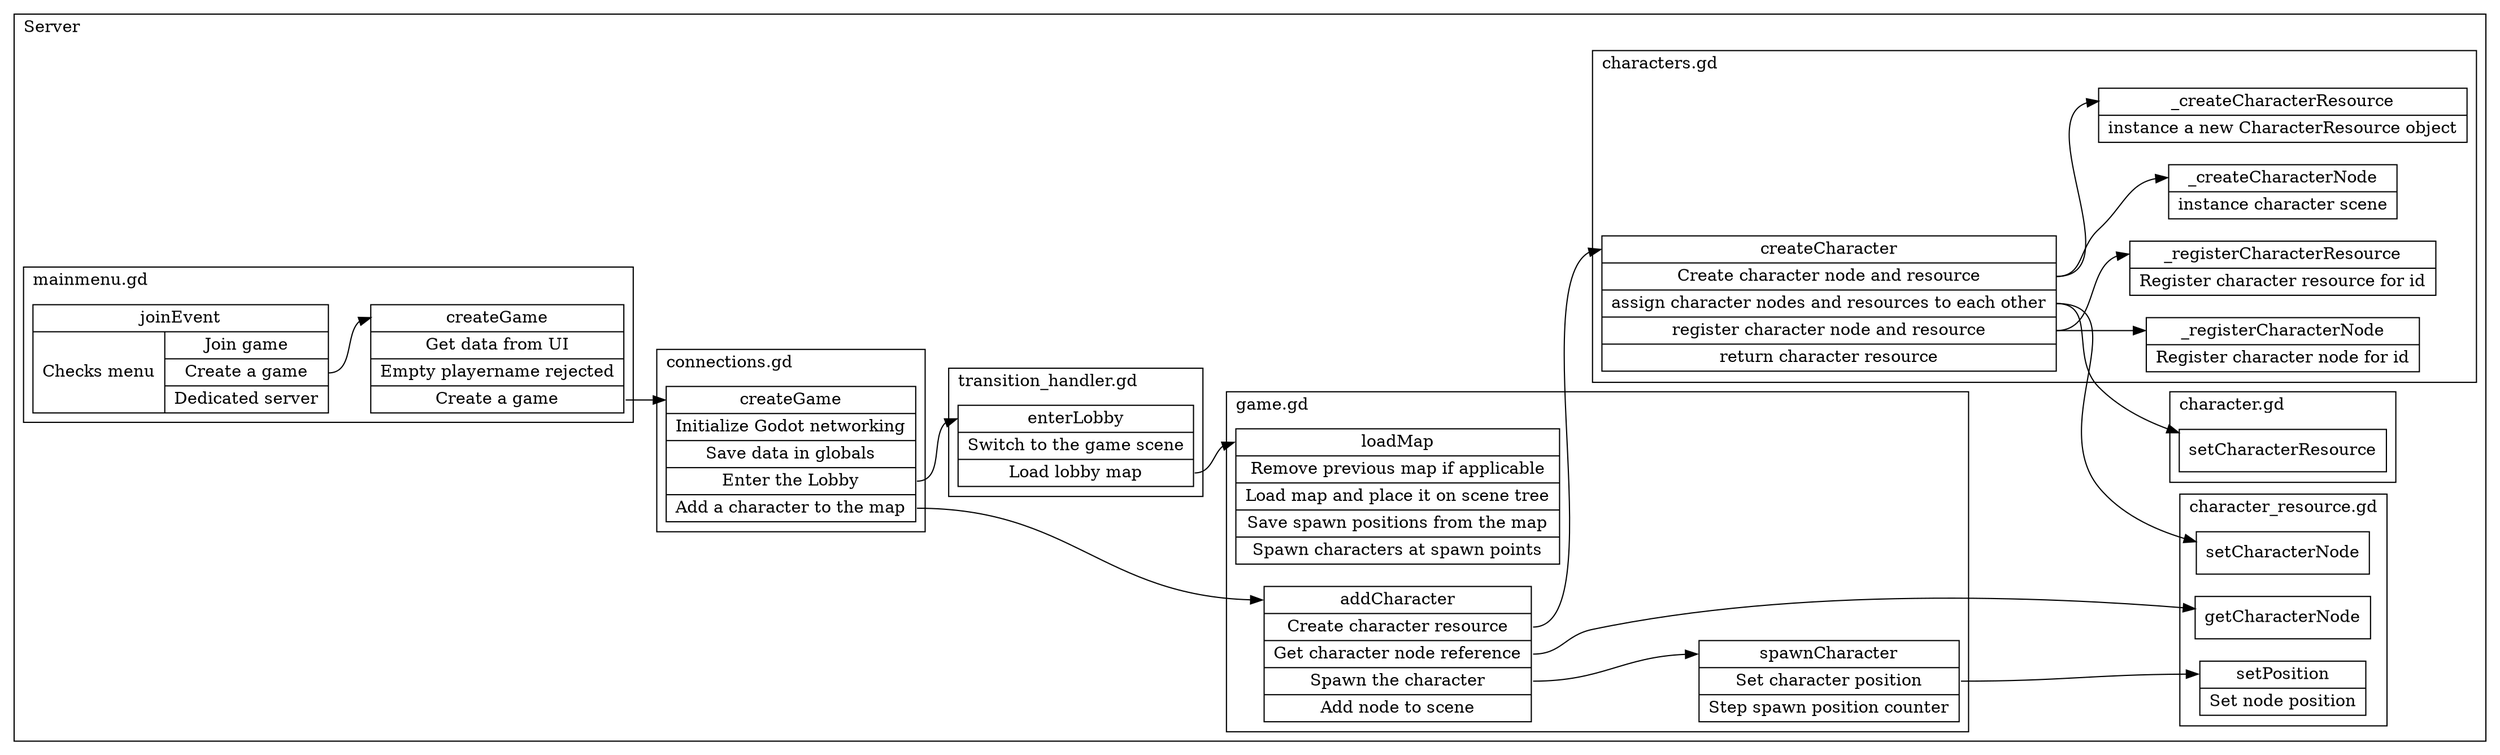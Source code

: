 digraph controlflow {
    rankdir="LR";
    subgraph cluster_client1 {
        label="Client 1"; labeljust="l";

    }
    subgraph cluster_server {
        label="Server"; labeljust="l";
        subgraph cluster_server_character_resource {
            label="character_resource.gd"; labeljust="l";
            server_character_resource_getCharacterNode [
                label="<begin>getCharacterNode"
                shape="record"
            ]
            server_character_resource_setCharacterNode [
                label="<begin>setCharacterNode"
                shape="record"
            ]
            server_character_resource_setPosition [
                label="<begin>setPosition | <f0> Set node position "
                shape="record"
            ]
        }
        subgraph cluster_server_game {
            label="game.gd"; labeljust="l";
            server_game_loadMap [
                label="<begin>loadMap | {<f0> Remove previous map if applicable } | <f1> Load map and place it on scene tree  | <f2> Save spawn positions from the map  | <f3> Spawn characters at spawn points "
                shape="record"
            ]
            server_game_addCharacter [
                label="<begin>addCharacter | <f0> Create character resource  | <f1> Get character node reference  | <f2> Spawn the character  | <f3> Add node to scene "
                shape="record"
            ]
            server_game_spawnCharacter [
                label="<begin>spawnCharacter | <f0> Set character position  | <f1> Step spawn position counter "
                shape="record"
            ]
        }
        subgraph cluster_server_character {
            label="character.gd"; labeljust="l";
            server_character_setCharacterResource [
                label="<begin>setCharacterResource"
                shape="record"
            ]
        }
        subgraph cluster_server_transition_handler {
            label="transition_handler.gd"; labeljust="l";
            server_transition_handler_enterLobby [
                label="<begin>enterLobby | <f0> Switch to the game scene  | <f1> Load lobby map "
                shape="record"
            ]
        }
        subgraph cluster_server_connections {
            label="connections.gd"; labeljust="l";
            server_connections_createGame [
                label="<begin>createGame | <f0> Initialize Godot networking  | <f1> Save data in globals  | <f2> Enter the Lobby  | <f3> Add a character to the map "
                shape="record"
            ]
        }
        subgraph cluster_server_characters {
            label="characters.gd"; labeljust="l";
            server_characters_createCharacter [
                label="<begin>createCharacter | <f0> Create character node and resource  | <f1> assign character nodes and resources to each other  | <f2> register character node and resource  | <f3> return character resource "
                shape="record"
            ]
            server_characters__createCharacterNode [
                label="<begin>_createCharacterNode | <f0> instance character scene "
                shape="record"
            ]
            server_characters__createCharacterResource [
                label="<begin>_createCharacterResource | <f0> instance a new CharacterResource object "
                shape="record"
            ]
            server_characters__registerCharacterNode [
                label="<begin>_registerCharacterNode | <f0> Register character node for id "
                shape="record"
            ]
            server_characters__registerCharacterResource [
                label="<begin>_registerCharacterResource | <f0> Register character resource for id "
                shape="record"
            ]
        }
        subgraph cluster_server_mainmenu {
            label="mainmenu.gd"; labeljust="l";
            server_mainmenu_createGame [
                label="<begin>createGame | <f0> Get data from UI  | {<f1> Empty playername rejected } | <f2> Create a game "
                shape="record"
            ]
            server_mainmenu_joinEvent [
                label="<begin>joinEvent | {<f0> Checks menu  |  { <f1> Join game  | <f2> Create a game  | <f3> Dedicated server  } }"
                shape="record"
            ]
        }

    }
    subgraph cluster_client2 {
        label="Client 2"; labeljust="l";

    }

    server_mainmenu_joinEvent:f2 -> server_mainmenu_createGame:begin;
    server_mainmenu_createGame:f2 -> server_connections_createGame:begin;
    server_connections_createGame:f2 -> server_transition_handler_enterLobby:begin;
    server_transition_handler_enterLobby:f1 -> server_game_loadMap:begin;
    server_connections_createGame:f3 -> server_game_addCharacter:begin;
    server_game_addCharacter:f0 -> server_characters_createCharacter:begin;
    server_characters_createCharacter:f0 -> server_characters__createCharacterNode:begin;
    server_characters_createCharacter:f0 -> server_characters__createCharacterResource:begin;
    server_characters_createCharacter:f1 -> server_character_setCharacterResource:begin;
    server_characters_createCharacter:f1 -> server_character_resource_setCharacterNode:begin;
    server_characters_createCharacter:f2 -> server_characters__registerCharacterNode:begin;
    server_characters_createCharacter:f2 -> server_characters__registerCharacterResource:begin;
    server_game_addCharacter:f1 -> server_character_resource_getCharacterNode:begin;
    server_game_addCharacter:f2 -> server_game_spawnCharacter:begin;
    server_game_spawnCharacter:f0 -> server_character_resource_setPosition:begin;
}
